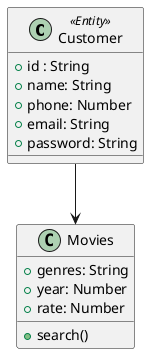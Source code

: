 @startuml Class Diagram

class Customer <<Entity>> {
  + id : String
  + name: String
  + phone: Number
  + email: String
  + password: String
}

class Movies {
  + genres: String
  + year: Number
  + rate: Number
  + search()
}

Customer --> Movies

@enduml